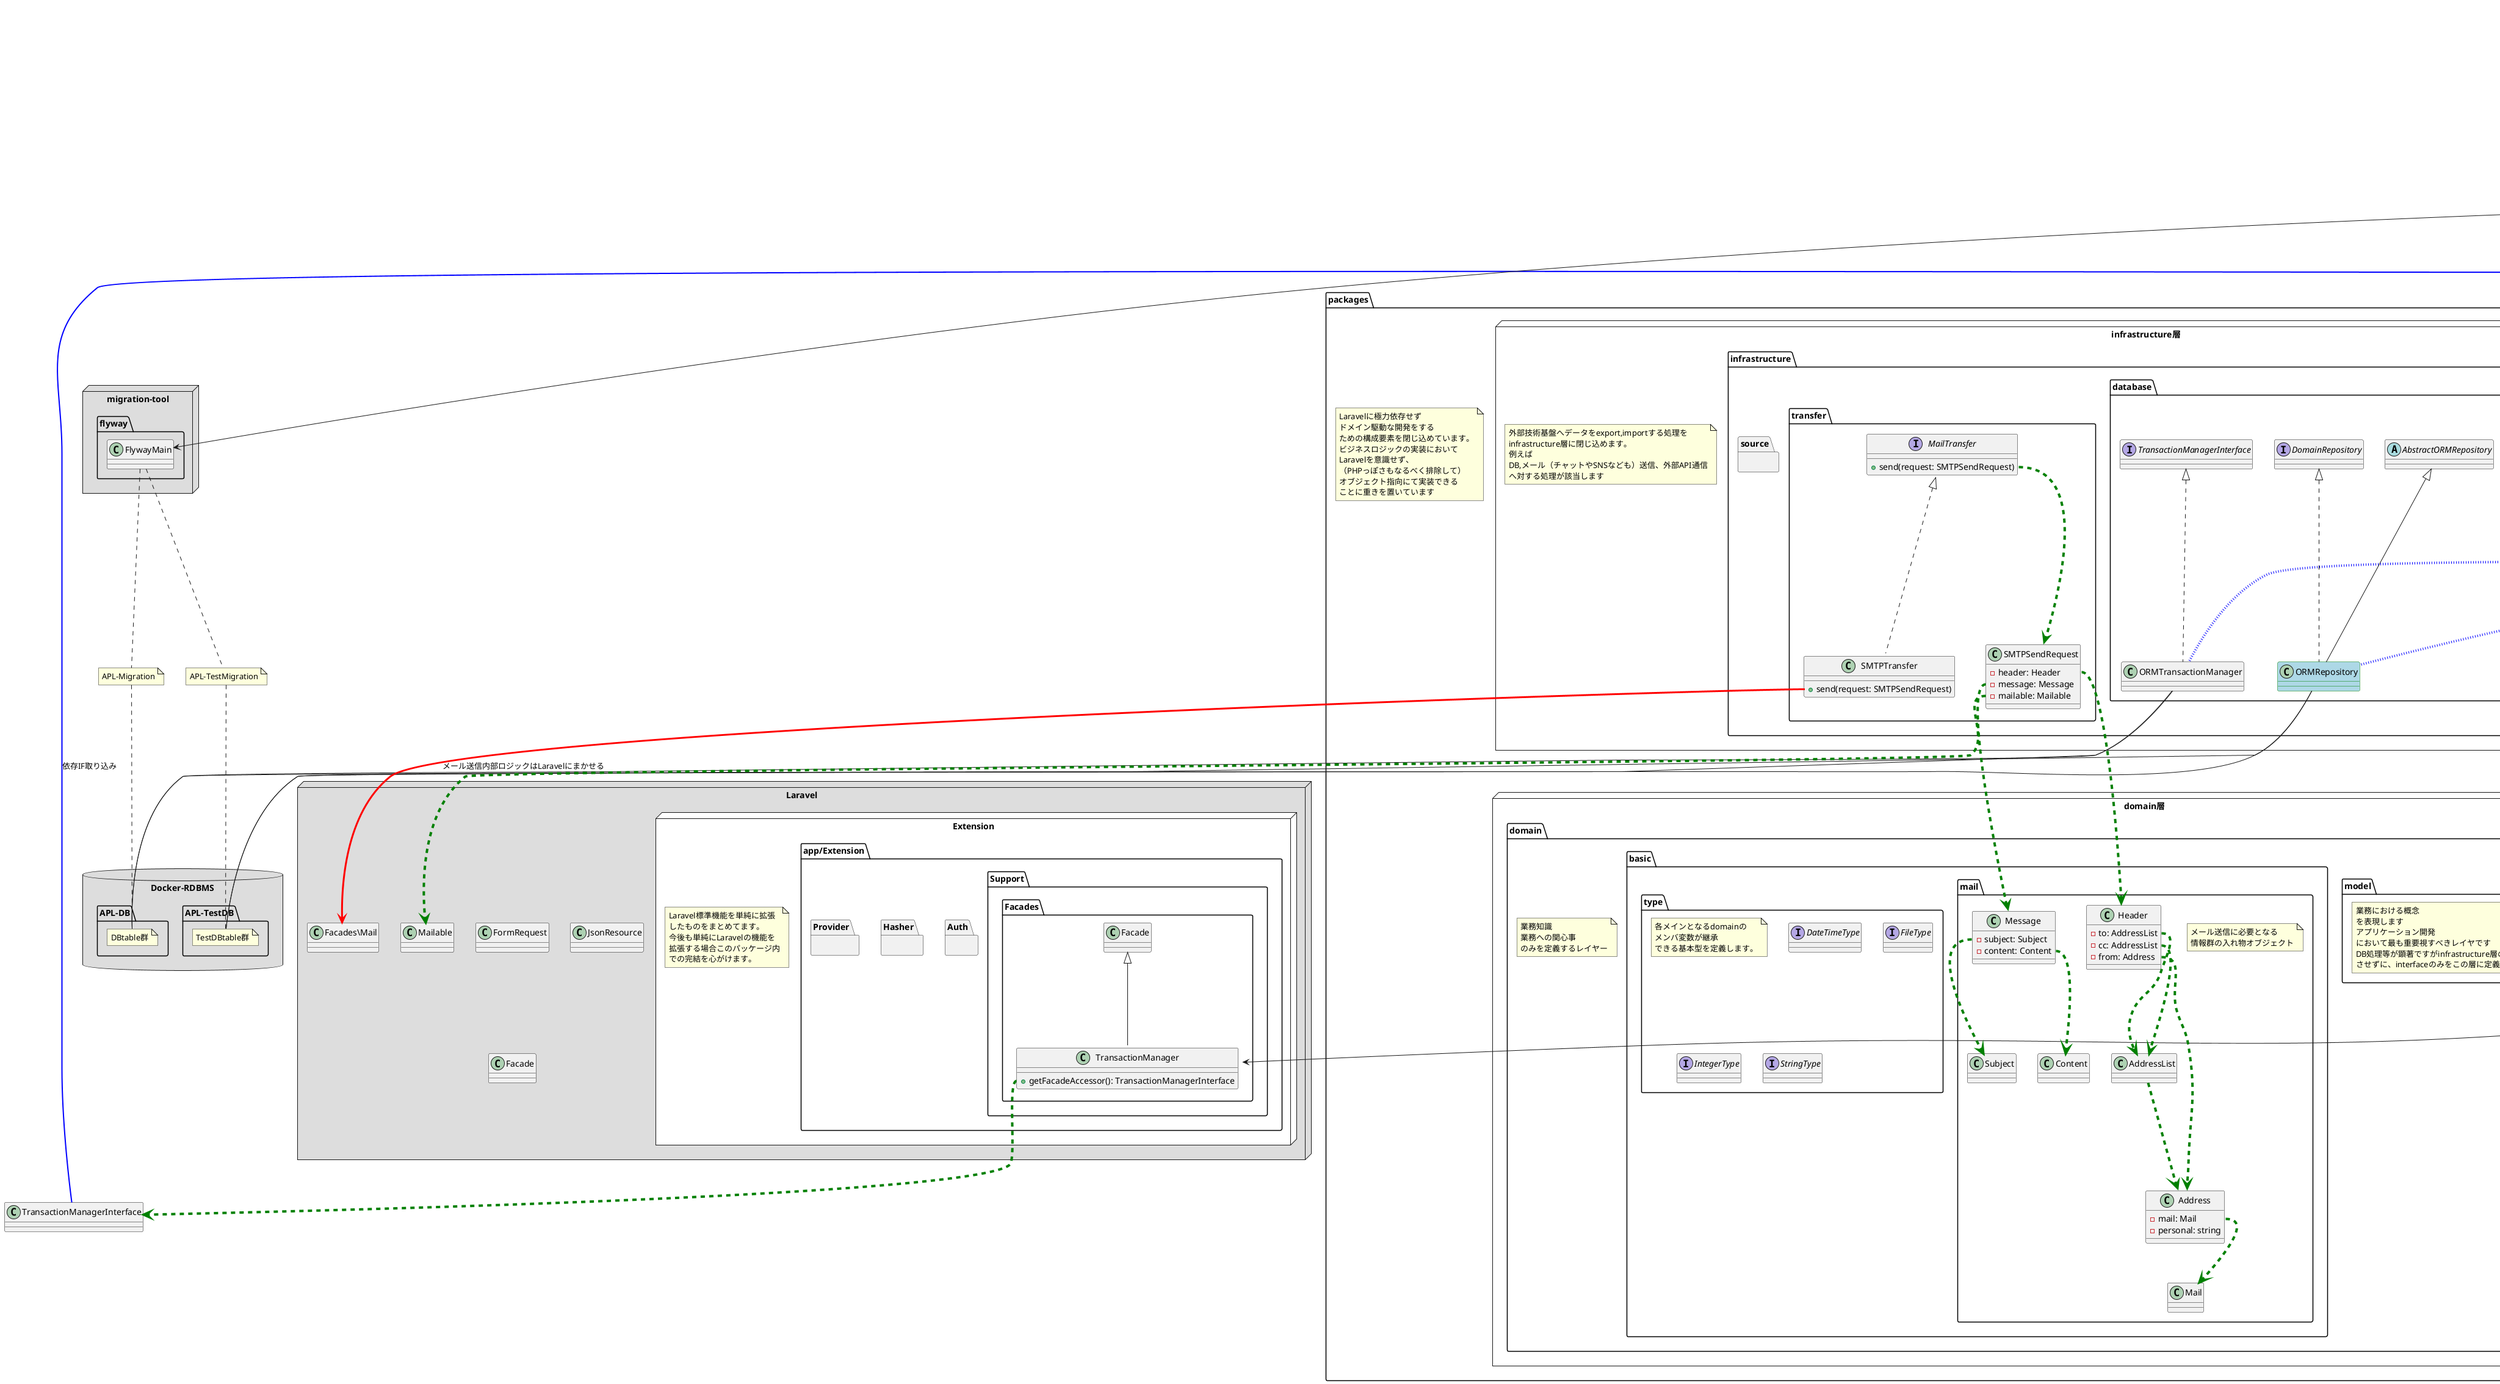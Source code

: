 @startuml
'https://plantuml.com/class-diagram

node Laravel #DDDDDD {
    class FormRequest
    class JsonResource
    class Facade
    class Mailable
    class Facades\Mail
    node Extension #FFFFFF {
        note as LaravelExtension
           Laravel標準機能を単純に拡張
           したものをまとめてます。
           今後も単純にLaravelの機能を
           拡張する場合このパッケージ内
           での完結を心がけます。
        end note
        package app/Extension{

            package Auth{}
            package Hasher{}
            package Provider{}
            package Support{
                package Facades{
                    class TransactionManager extends Facade{
                        + getFacadeAccessor(): TransactionManagerInterface
                    }
                }

            }
        }
    }
}

node "app" {

    node "presentation層" {
        package "HTTP" {
            package "Controllers" {
            note as ControllerNote
               エンドポイント事に追加されます。
               HTTPリクエストの種類数に応じて
               中身の実装関数を追加していきます。
               コントローラからはService層のみ
               をコールする事が理想です。
               domain層の処理を直接呼ぶ必要がある場合は、
               その処理を一つのServiceに定義できないか検討ください。
               イメージとしては、
               一つのControllerないの一つの関数は
               エンドポイントであるので
               Requestが必ず渡されます、
               そのリクエストからDomainを生成し
               使用したいServiceの引数に渡し、
               結果をResourceに詰めてreturnします
               ※実際のルーティング定義はrouter.phpに記載
            end note
                class Controller #line:green;back:lightblue{
                    エンドポイント
                    コンストラクタインジェクションにてService層をDI
                    各関数の引数にRequestをDIします。
                    --
                    - serviceInterface: ServiceInterface
                    --
                    + controllerMethod(Request): Resource
                }
            }
            package "Requests" {
                note as RequestNote
                    エンドポイント×Httpリクエストメソッド
                    の数だけ存在します。
                    LaravelのFormRequestを継承しているので
                    連想配列にて全リクエストを処理できますが、
                    controllerや、Serviceにてリクエストのplain
                    なデータを操作することを防ぐため、
                    各Requestクラス内でリクエストパラメータ
                    をDomainに変換する関数を閉じ込めておくことをお勧めします。
                    LaravelのValidationを機能させるために
                    別途Definitionというクラスを用意します。
                    このDefinitionをRequestに依存させることで、
                    どのリクエストにはどのようなパラメータ、バリデーションが存在するか
                    についての見通しをよくします。
                end note
                abstract AbstractFormRequest extends FormRequest{
                    - definition: DefinitionInterface
                }
                class Request #line:green;back:lightblue extends AbstractFormRequest {
                    + toDomainModel(): DomainModel
                }

                interface DefinitionInterface
                abstract AbstractRequestDefinition
                class RequestDefinition #line:green;back:lightblue extends AbstractRequestDefinition implements DefinitionInterface
            }
            package "MiddleWare" {
            note as MiddleWareNote
                一つのHTTPリクエストが
                コントローラに到達する前、
                コントローラによる処理の後
                どちらにも処理を挟み込むための
                Laravelの機能です
                presentation層と扱っていますが
                基本的なものはそのまま使用しており
                Laravelのドキュメントから仕様を
                追うことができます

            end note
                class Authenticate {
                    controllerへroutingする前に実施する認証処理を記載します。
                }
            }
            package "Resources" {
                note as ResourceNote
                    エンドポイント×Httpリクエストメソッド
                    の数だけ存在します。
                    LaravelのJsonResourceを
                    継承しているので用意にjson
                    encode、decodeが可能です（この辺りは原則ミドルウェアに任せます）
                    実装するResourceクラスにはbuildResultなど自身のインスタンスを生成する
                    関数を用意します。
                    この関数はcontrollerから呼ばれ、引数にはdomainモデルが渡されることを
                    期待しています。
                    別途ResultDefinitionというクラスを用意します。
                    このResultDefinitionをResourceに依存させ、
                    buildResultないで、渡されたdomainデータを使いクライアントが望む
                    viewの構造に生成しなおします。
                end note
                abstract AbstractJsonResource extends JsonResource{
                    - result: ResultDefinitionInterface
                }
                class Resource #line:green;back:lightblue extends AbstractJsonResource{
                    + buildResult(domainModel)::Resource
                    - (domainModel::DomainModel)
                }
                interface ResultDefinitionInterface
                abstract AbstractResultDefinition
                class ResultDefinition #line:green;back:lightblue extends AbstractResultDefinition implements ResultDefinitionInterface
            }
        }
    }
        node "DIコンテナ" {
            note as DIコンテナNote
            主な使い方は下記を参考ください
            https://readouble.com/laravel/8.x/ja/container.html
            用途によってProviderを分けてはいますが、
            やっている事の本質は
            どのクラスもそんなに変わらなく、
            シンプルにＤＩコンテナとして使用しています。
            end note
            package Providers{
                class AppServiceProvider{
                    service層の依存関係解決
                    register()
                }
                class DatasourceServiceProvider{
                    infrastructure層及びdomain層のリポジトリ依存関係解決
                    register()
                }
                class AuthServiceProvider{
                    認証にまつわる依存関係の解決
                    boot()
                }
            }
        }
        node "artisan" {
                class FlywayCommand{
                }
        }

}

package "packages" {
        note as Package
           Laravelに極力依存せず
           ドメイン駆動な開発をする
           ための構成要素を閉じ込めています。
           ビジネスロジックの実装において
           Laravelを意識せず、
           （PHPっぽさもなるべく排除して）
           オブジェクト指向にて実装できる
           ことに重きを置いています
        end note
    node "domain層" {
        package "domain" {
            note as DomainNote
               業務知識
               業務への関心事
               のみを定義するレイヤー
            end note
            package model {

                interface DomainRepository #line:green;back:lightblue
                class DomainModel #line:green;back:lightblue
                note as DomainModelNote
                 業務における概念
                 を表現します
                 アプリケーション開発
                 において最も重要視すべきレイヤです
                 DB処理等が顕著ですがinfrastructure層の責務と混同
                 させずに、interfaceのみをこの層に定義します
                end note
            }
            package basic{
                package mail{
                    note as BasicMail
                       メール送信に必要となる
                       情報群の入れ物オブジェクト
                    end note
                    class Address{
                        - mail: Mail
                        - personal: string
                    }
                    class AddressList
                    class Content
                    class Message{
                        -subject: Subject
                        -content: Content
                    }
                    class Header{
                        - to: AddressList
                        - cc: AddressList
                        - from: Address
                    }
                    class Mail
                    class Subject

                }
                package type{
                    note as BasicType
                       各メインとなるdomainの
                       メンバ変数が継承
                       できる基本型を定義します。
                    end note
                    interface DateTimeType
                    interface FileType
                    interface IntegerType
                    interface StringType
                }
            }
        }
    }

    node "service層" {
        note as ServiceNote
         実現する機能を定義します。
         service層からは関連する
         domain層のみを操作します。
         infrastructure層や
         presentation層の操作が
         必要になる場合の大半は
         設計に問題があるとみて
         設計を見直してください。
        end note
        package "service" {
            interface ServiceInterface #line:green;back:lightblue{
                + serviceMethod(DomainModel)
            }
            class ServiceClass #line:green;back:lightblue implements ServiceInterface{
                - domainRepository: DomainRepository
            }

            package "helper" {
                interface TransactionManagerInterface {

                }
            }
        }
    }
    node "infrastructure層" {
    note as InfraStructureNote
             外部技術基盤へデータをexport,importする処理を
             infrastructure層に閉じ込めます。
             例えば
             DB,メール（チャットやSNSなども）送信、外部API通信
             へ対する処理が該当します
    end note
        package "infrastructure" {
            package "database" {
                note as InfraStructureDBNote
                    DBにまつわる実装はこの中に閉じ込めます。
                    ORM毎にdirを分けるような想定をしています。
                    laravelですと、Eloquent,Doctrineなどが候補に上がり、
                    リポジトリパターンに寄り添えるDoctrineをSampleにしています
                    このUMLではどれを使っても問題ないことを強調するために
                    ORM~~と表現しています。
                    ※実際にはこのORMの部分が採用したORMの名前で
                    実装されることを想定しています。
                    独自のDaoなどを導入しても良いと思います。
                end note

                class ORMRepository #line:green;back:lightblue extends AbstractORMRepository implements  DomainRepository
                abstract AbstractORMRepository
                class ORMTransactionManager implements TransactionManagerInterface
            }
            package "source" {

            }
            package "transfer" {
                interface MailTransfer{
                    + send(request: SMTPSendRequest)
                }
                class SMTPTransfer implements MailTransfer{
                    + send(request: SMTPSendRequest)
                }
                class SMTPSendRequest{
                    - header: Header
                    - message: Message
                    - mailable: Mailable
                }
            }

        }
    }
}


database "Docker-RDBMS" #DDDDDD{
  folder "APL-DB" {
    note "DBtable群" as Tables
  }
  folder "APL-TestDB" {
    note "TestDBtable群" as TestTables
  }

}
node "migration-tool" #DDDDDD{
   package "flyway" {
       class FlywayMain {
       }
   }
}

note "APL-Migration" as Migration
note "APL-TestMigration" as TestMigration

Controller::controllerMethod -[#green,dashed,thickness=4]-> Request
Controller::controllerMethod -[#green,dashed,thickness=4]-> Resource
Request::definition -[#green,dashed,thickness=4]-> RequestDefinition
Resource::buildResult -[#green,dashed,thickness=4]-> DomainModel
Request::toDomainModel --> DomainModel: use
Resource --> ResultDefinition: use
AbstractFormRequest::definition -[#green,dashed,thickness=4]-> DefinitionInterface
AbstractJsonResource::result -[#green,dashed,thickness=4]-> ResultDefinitionInterface

TransactionManager::getFacadeAccessor  -[#green,dashed,thickness=4]-> TransactionManagerInterface





AppServiceProvider <-[#blue,plain,thickness=2]- ServiceInterface: 依存IF取り込み
AppServiceProvider <-[#blue,dotted,thickness=4]- ServiceClass: 対応実装クラス取り込み
AppServiceProvider <-[#blue,plain,thickness=2]- TransactionManagerInterface: 依存IF取り込み
AppServiceProvider <-[#blue,dotted,thickness=4]- ORMTransactionManager: 対応実装クラス取り込み


DatasourceServiceProvider <-[#blue,plain,thickness=2]- DomainRepository: 依存IF取り込み
DatasourceServiceProvider <-[#blue,dotted,thickness=4]- ORMRepository: 対応実装クラス取り込み


FlywayCommand --> FlywayMain
FlywayMain .. Migration
FlywayMain .. TestMigration
Migration .. Tables
TestMigration .. TestTables

Controller::serviceInterface -[#green,dashed,thickness=4]-> ServiceInterface
ServiceClass::domainRepository -[#green,dashed,thickness=4]-> DomainRepository
ServiceInterface::serviceMethod -[#green,dashed,thickness=4]-> DomainModel
ServiceClass-->TransactionManager: use
ORMRepository -- Tables
ORMRepository -- TestTables

ORMTransactionManager -- Tables
ORMTransactionManager -- TestTables

MailTransfer::send -[#green,dashed,thickness=4]-> SMTPSendRequest
SMTPTransfer::send -[#red,plain,thickness=3]-> Facades\Mail :メール送信内部ロジックはLaravelにまかせる
SMTPSendRequest::mailable -[#green,dashed,thickness=4]-> Mailable
SMTPSendRequest::message -[#green,dashed,thickness=4]-> Message
SMTPSendRequest::header -[#green,dashed,thickness=4]-> Header
Address::mail-[#green,dashed,thickness=4]-> Mail
AddressList-[#green,dashed,thickness=4]-> Address
Message::content-[#green,dashed,thickness=4]->Content
Message::subject-[#green,dashed,thickness=4]->Subject
Header::to-[#green,dashed,thickness=4]->AddressList
Header::cc-[#green,dashed,thickness=4]->AddressList
Header::from-[#green,dashed,thickness=4]->Address




@enduml
